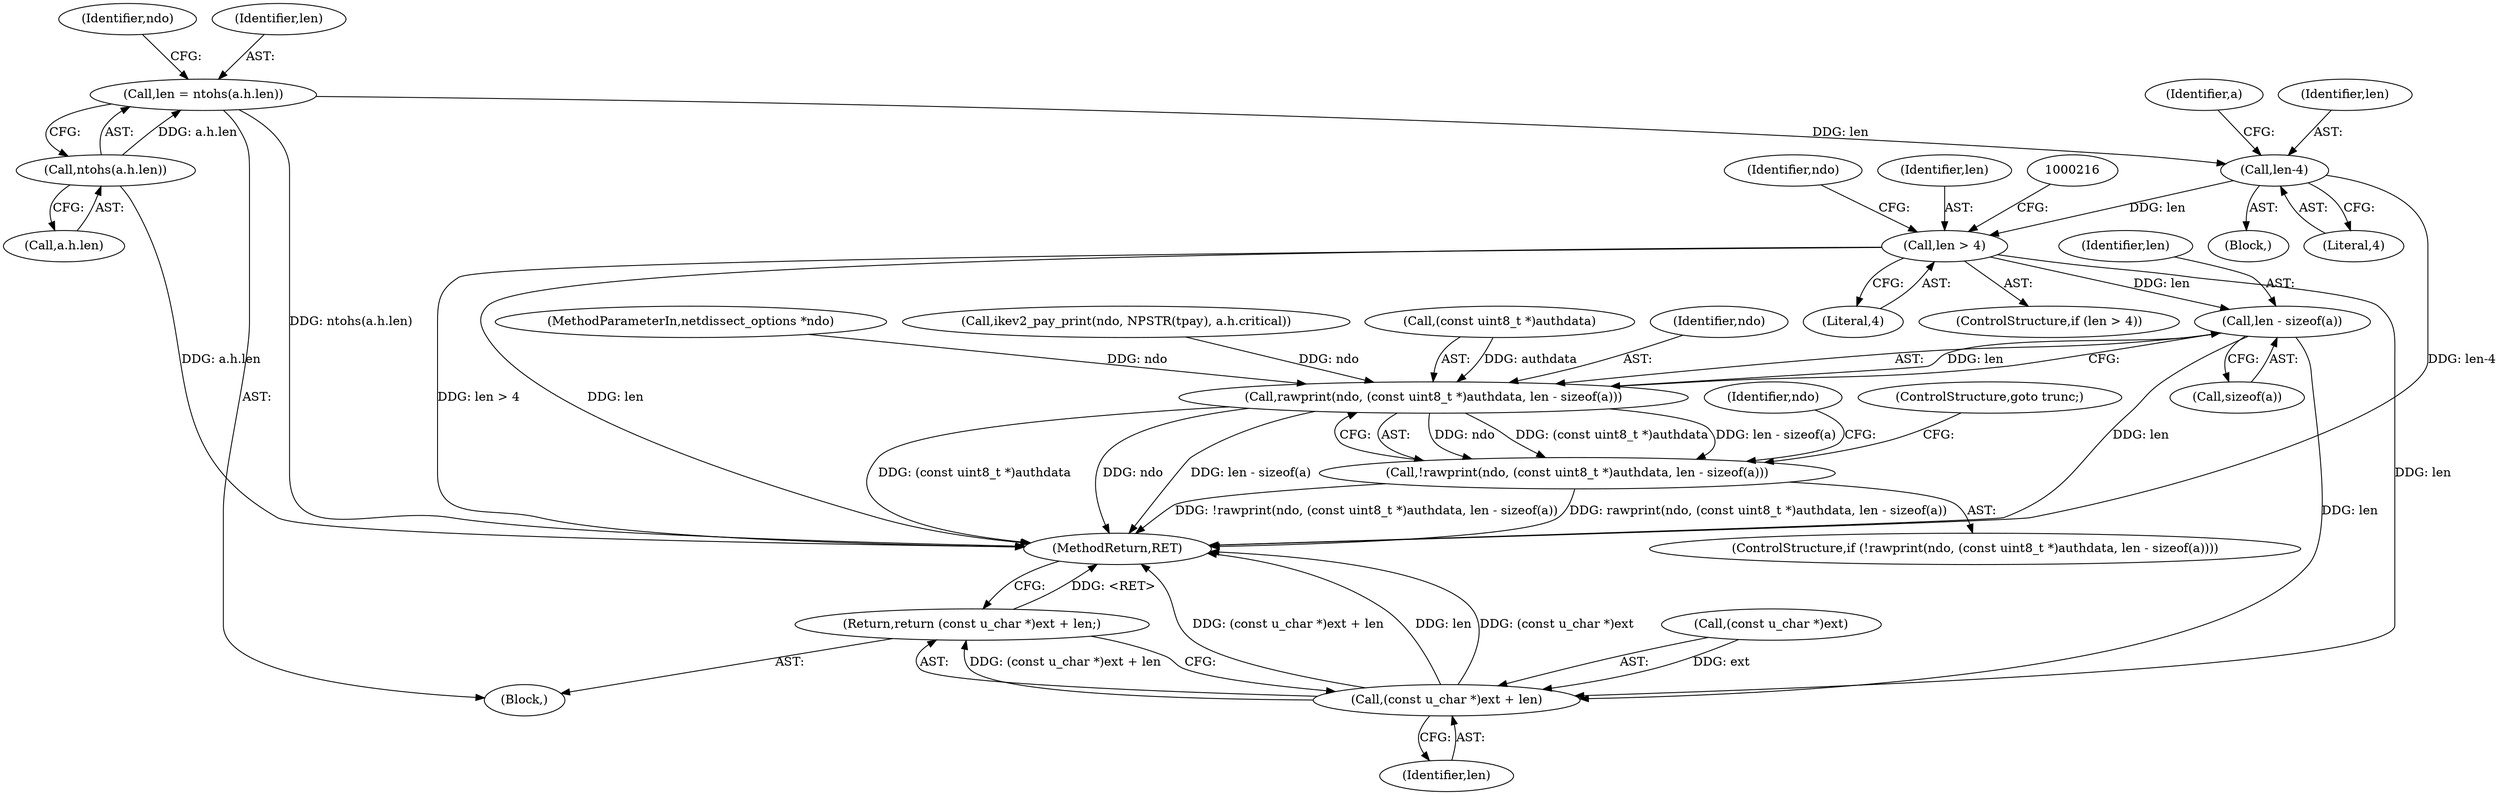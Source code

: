 digraph "0_tcpdump_8dca25d26c7ca2caf6138267f6f17111212c156e_7@API" {
"1000191" [label="(Call,len - sizeof(a))"];
"1000169" [label="(Call,len > 4)"];
"1000160" [label="(Call,len-4)"];
"1000146" [label="(Call,len = ntohs(a.h.len))"];
"1000148" [label="(Call,ntohs(a.h.len))"];
"1000186" [label="(Call,rawprint(ndo, (const uint8_t *)authdata, len - sizeof(a)))"];
"1000185" [label="(Call,!rawprint(ndo, (const uint8_t *)authdata, len - sizeof(a)))"];
"1000214" [label="(Call,(const u_char *)ext + len)"];
"1000213" [label="(Return,return (const u_char *)ext + len;)"];
"1000185" [label="(Call,!rawprint(ndo, (const uint8_t *)authdata, len - sizeof(a)))"];
"1000160" [label="(Call,len-4)"];
"1000198" [label="(Identifier,ndo)"];
"1000156" [label="(Identifier,ndo)"];
"1000146" [label="(Call,len = ntohs(a.h.len))"];
"1000191" [label="(Call,len - sizeof(a))"];
"1000111" [label="(Block,)"];
"1000187" [label="(Identifier,ndo)"];
"1000161" [label="(Identifier,len)"];
"1000215" [label="(Call,(const u_char *)ext)"];
"1000162" [label="(Literal,4)"];
"1000213" [label="(Return,return (const u_char *)ext + len;)"];
"1000176" [label="(Identifier,ndo)"];
"1000169" [label="(Call,len > 4)"];
"1000214" [label="(Call,(const u_char *)ext + len)"];
"1000148" [label="(Call,ntohs(a.h.len))"];
"1000192" [label="(Identifier,len)"];
"1000229" [label="(MethodReturn,RET)"];
"1000170" [label="(Identifier,len)"];
"1000165" [label="(Identifier,a)"];
"1000168" [label="(ControlStructure,if (len > 4))"];
"1000188" [label="(Call,(const uint8_t *)authdata)"];
"1000159" [label="(Block,)"];
"1000149" [label="(Call,a.h.len)"];
"1000102" [label="(MethodParameterIn,netdissect_options *ndo)"];
"1000184" [label="(ControlStructure,if (!rawprint(ndo, (const uint8_t *)authdata, len - sizeof(a))))"];
"1000195" [label="(ControlStructure,goto trunc;)"];
"1000186" [label="(Call,rawprint(ndo, (const uint8_t *)authdata, len - sizeof(a)))"];
"1000147" [label="(Identifier,len)"];
"1000218" [label="(Identifier,len)"];
"1000193" [label="(Call,sizeof(a))"];
"1000137" [label="(Call,ikev2_pay_print(ndo, NPSTR(tpay), a.h.critical))"];
"1000171" [label="(Literal,4)"];
"1000191" -> "1000186"  [label="AST: "];
"1000191" -> "1000193"  [label="CFG: "];
"1000192" -> "1000191"  [label="AST: "];
"1000193" -> "1000191"  [label="AST: "];
"1000186" -> "1000191"  [label="CFG: "];
"1000191" -> "1000229"  [label="DDG: len"];
"1000191" -> "1000186"  [label="DDG: len"];
"1000169" -> "1000191"  [label="DDG: len"];
"1000191" -> "1000214"  [label="DDG: len"];
"1000169" -> "1000168"  [label="AST: "];
"1000169" -> "1000171"  [label="CFG: "];
"1000170" -> "1000169"  [label="AST: "];
"1000171" -> "1000169"  [label="AST: "];
"1000176" -> "1000169"  [label="CFG: "];
"1000216" -> "1000169"  [label="CFG: "];
"1000169" -> "1000229"  [label="DDG: len > 4"];
"1000169" -> "1000229"  [label="DDG: len"];
"1000160" -> "1000169"  [label="DDG: len"];
"1000169" -> "1000214"  [label="DDG: len"];
"1000160" -> "1000159"  [label="AST: "];
"1000160" -> "1000162"  [label="CFG: "];
"1000161" -> "1000160"  [label="AST: "];
"1000162" -> "1000160"  [label="AST: "];
"1000165" -> "1000160"  [label="CFG: "];
"1000160" -> "1000229"  [label="DDG: len-4"];
"1000146" -> "1000160"  [label="DDG: len"];
"1000146" -> "1000111"  [label="AST: "];
"1000146" -> "1000148"  [label="CFG: "];
"1000147" -> "1000146"  [label="AST: "];
"1000148" -> "1000146"  [label="AST: "];
"1000156" -> "1000146"  [label="CFG: "];
"1000146" -> "1000229"  [label="DDG: ntohs(a.h.len)"];
"1000148" -> "1000146"  [label="DDG: a.h.len"];
"1000148" -> "1000149"  [label="CFG: "];
"1000149" -> "1000148"  [label="AST: "];
"1000148" -> "1000229"  [label="DDG: a.h.len"];
"1000186" -> "1000185"  [label="AST: "];
"1000187" -> "1000186"  [label="AST: "];
"1000188" -> "1000186"  [label="AST: "];
"1000185" -> "1000186"  [label="CFG: "];
"1000186" -> "1000229"  [label="DDG: (const uint8_t *)authdata"];
"1000186" -> "1000229"  [label="DDG: ndo"];
"1000186" -> "1000229"  [label="DDG: len - sizeof(a)"];
"1000186" -> "1000185"  [label="DDG: ndo"];
"1000186" -> "1000185"  [label="DDG: (const uint8_t *)authdata"];
"1000186" -> "1000185"  [label="DDG: len - sizeof(a)"];
"1000137" -> "1000186"  [label="DDG: ndo"];
"1000102" -> "1000186"  [label="DDG: ndo"];
"1000188" -> "1000186"  [label="DDG: authdata"];
"1000185" -> "1000184"  [label="AST: "];
"1000195" -> "1000185"  [label="CFG: "];
"1000198" -> "1000185"  [label="CFG: "];
"1000185" -> "1000229"  [label="DDG: !rawprint(ndo, (const uint8_t *)authdata, len - sizeof(a))"];
"1000185" -> "1000229"  [label="DDG: rawprint(ndo, (const uint8_t *)authdata, len - sizeof(a))"];
"1000214" -> "1000213"  [label="AST: "];
"1000214" -> "1000218"  [label="CFG: "];
"1000215" -> "1000214"  [label="AST: "];
"1000218" -> "1000214"  [label="AST: "];
"1000213" -> "1000214"  [label="CFG: "];
"1000214" -> "1000229"  [label="DDG: (const u_char *)ext + len"];
"1000214" -> "1000229"  [label="DDG: len"];
"1000214" -> "1000229"  [label="DDG: (const u_char *)ext"];
"1000214" -> "1000213"  [label="DDG: (const u_char *)ext + len"];
"1000215" -> "1000214"  [label="DDG: ext"];
"1000213" -> "1000111"  [label="AST: "];
"1000229" -> "1000213"  [label="CFG: "];
"1000213" -> "1000229"  [label="DDG: <RET>"];
}
